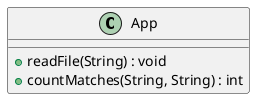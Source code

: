 @startuml
'https://plantuml.com/class-diagram


class App {
+readFile(String) : void
+countMatches(String, String) : int
}

@enduml
